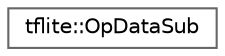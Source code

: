 digraph "Graphical Class Hierarchy"
{
 // LATEX_PDF_SIZE
  bgcolor="transparent";
  edge [fontname=Helvetica,fontsize=10,labelfontname=Helvetica,labelfontsize=10];
  node [fontname=Helvetica,fontsize=10,shape=box,height=0.2,width=0.4];
  rankdir="LR";
  Node0 [id="Node000000",label="tflite::OpDataSub",height=0.2,width=0.4,color="grey40", fillcolor="white", style="filled",URL="$structtflite_1_1_op_data_sub.html",tooltip=" "];
}
